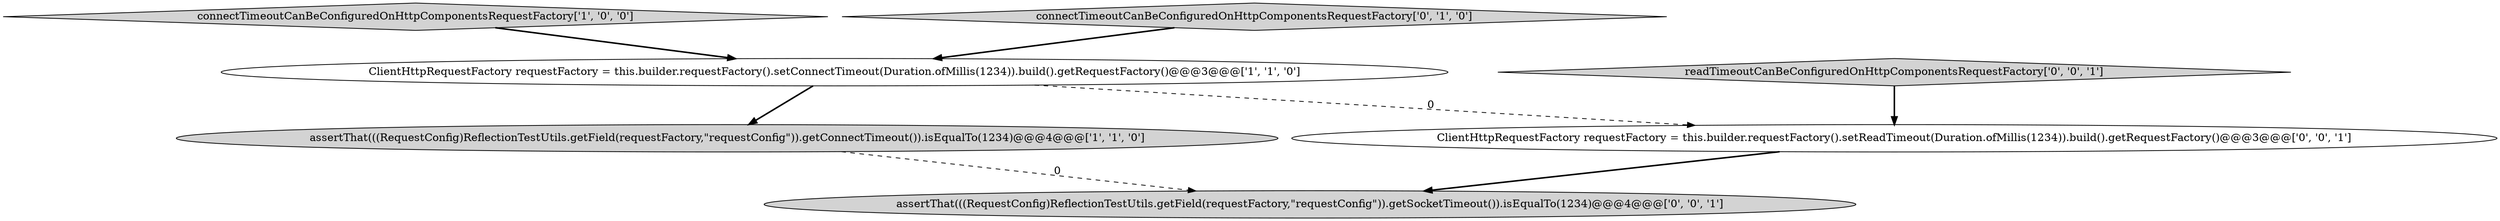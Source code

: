 digraph {
2 [style = filled, label = "connectTimeoutCanBeConfiguredOnHttpComponentsRequestFactory['1', '0', '0']", fillcolor = lightgray, shape = diamond image = "AAA0AAABBB1BBB"];
1 [style = filled, label = "assertThat(((RequestConfig)ReflectionTestUtils.getField(requestFactory,\"requestConfig\")).getConnectTimeout()).isEqualTo(1234)@@@4@@@['1', '1', '0']", fillcolor = lightgray, shape = ellipse image = "AAA0AAABBB1BBB"];
6 [style = filled, label = "ClientHttpRequestFactory requestFactory = this.builder.requestFactory().setReadTimeout(Duration.ofMillis(1234)).build().getRequestFactory()@@@3@@@['0', '0', '1']", fillcolor = white, shape = ellipse image = "AAA0AAABBB3BBB"];
5 [style = filled, label = "assertThat(((RequestConfig)ReflectionTestUtils.getField(requestFactory,\"requestConfig\")).getSocketTimeout()).isEqualTo(1234)@@@4@@@['0', '0', '1']", fillcolor = lightgray, shape = ellipse image = "AAA0AAABBB3BBB"];
0 [style = filled, label = "ClientHttpRequestFactory requestFactory = this.builder.requestFactory().setConnectTimeout(Duration.ofMillis(1234)).build().getRequestFactory()@@@3@@@['1', '1', '0']", fillcolor = white, shape = ellipse image = "AAA0AAABBB1BBB"];
4 [style = filled, label = "readTimeoutCanBeConfiguredOnHttpComponentsRequestFactory['0', '0', '1']", fillcolor = lightgray, shape = diamond image = "AAA0AAABBB3BBB"];
3 [style = filled, label = "connectTimeoutCanBeConfiguredOnHttpComponentsRequestFactory['0', '1', '0']", fillcolor = lightgray, shape = diamond image = "AAA0AAABBB2BBB"];
6->5 [style = bold, label=""];
2->0 [style = bold, label=""];
1->5 [style = dashed, label="0"];
4->6 [style = bold, label=""];
0->1 [style = bold, label=""];
3->0 [style = bold, label=""];
0->6 [style = dashed, label="0"];
}
